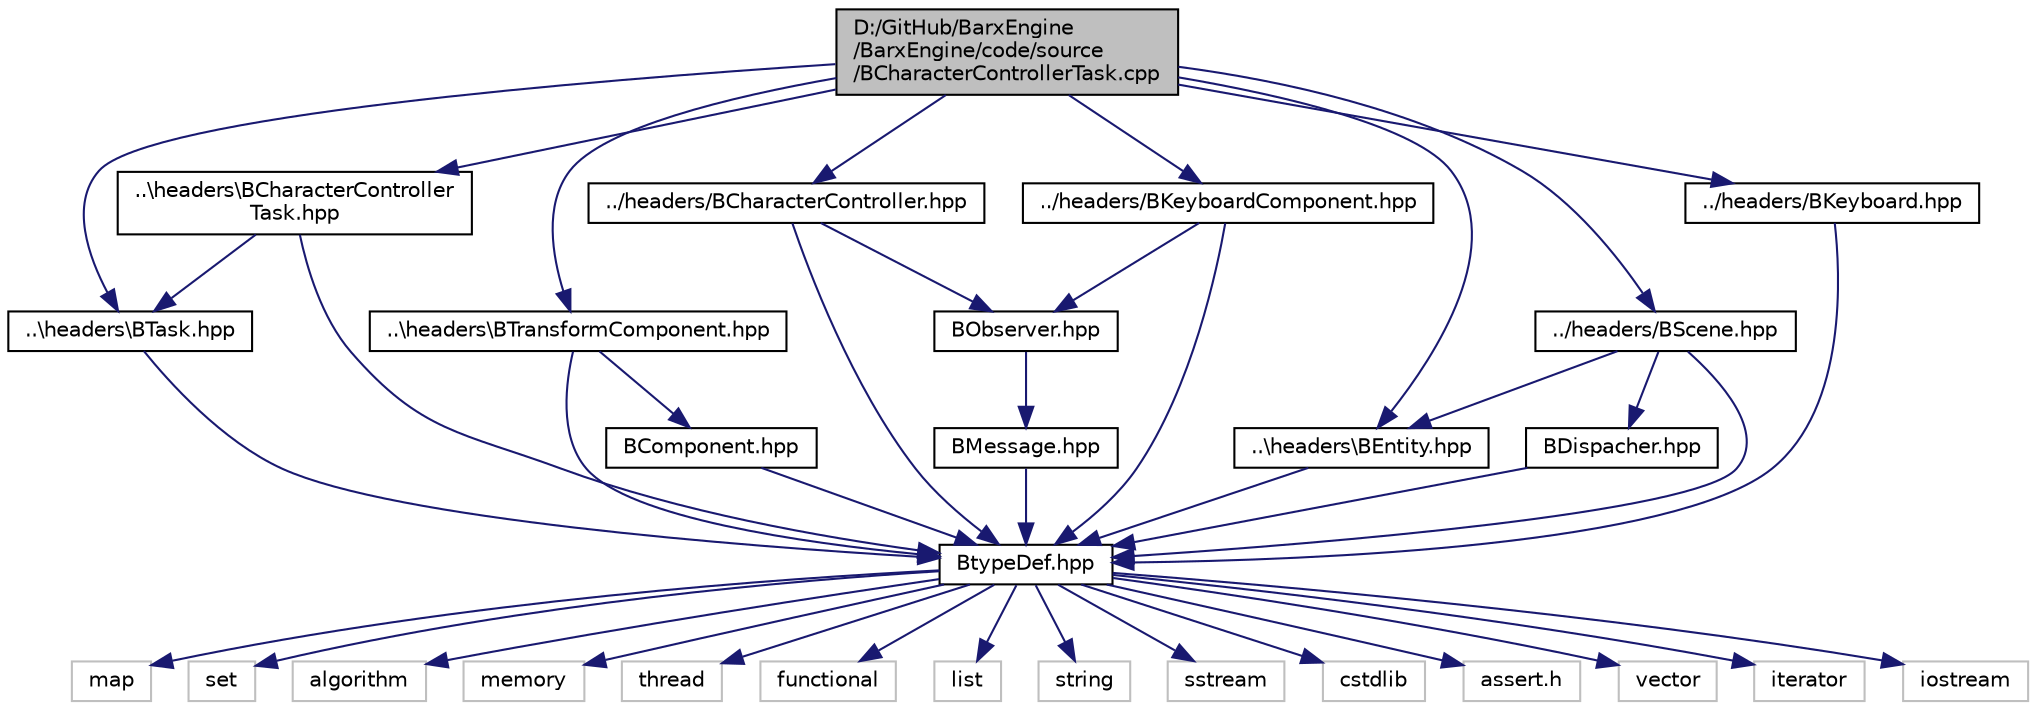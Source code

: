 digraph "D:/GitHub/BarxEngine/BarxEngine/code/source/BCharacterControllerTask.cpp"
{
 // LATEX_PDF_SIZE
  edge [fontname="Helvetica",fontsize="10",labelfontname="Helvetica",labelfontsize="10"];
  node [fontname="Helvetica",fontsize="10",shape=record];
  Node1 [label="D:/GitHub/BarxEngine\l/BarxEngine/code/source\l/BCharacterControllerTask.cpp",height=0.2,width=0.4,color="black", fillcolor="grey75", style="filled", fontcolor="black",tooltip=" "];
  Node1 -> Node2 [color="midnightblue",fontsize="10",style="solid",fontname="Helvetica"];
  Node2 [label="..\\headers\\BTask.hpp",height=0.2,width=0.4,color="black", fillcolor="white", style="filled",URL="$_b_task_8hpp.html",tooltip=" "];
  Node2 -> Node3 [color="midnightblue",fontsize="10",style="solid",fontname="Helvetica"];
  Node3 [label="BtypeDef.hpp",height=0.2,width=0.4,color="black", fillcolor="white", style="filled",URL="$_btype_def_8hpp.html",tooltip=" "];
  Node3 -> Node4 [color="midnightblue",fontsize="10",style="solid",fontname="Helvetica"];
  Node4 [label="map",height=0.2,width=0.4,color="grey75", fillcolor="white", style="filled",tooltip=" "];
  Node3 -> Node5 [color="midnightblue",fontsize="10",style="solid",fontname="Helvetica"];
  Node5 [label="set",height=0.2,width=0.4,color="grey75", fillcolor="white", style="filled",tooltip=" "];
  Node3 -> Node6 [color="midnightblue",fontsize="10",style="solid",fontname="Helvetica"];
  Node6 [label="algorithm",height=0.2,width=0.4,color="grey75", fillcolor="white", style="filled",tooltip=" "];
  Node3 -> Node7 [color="midnightblue",fontsize="10",style="solid",fontname="Helvetica"];
  Node7 [label="memory",height=0.2,width=0.4,color="grey75", fillcolor="white", style="filled",tooltip=" "];
  Node3 -> Node8 [color="midnightblue",fontsize="10",style="solid",fontname="Helvetica"];
  Node8 [label="thread",height=0.2,width=0.4,color="grey75", fillcolor="white", style="filled",tooltip=" "];
  Node3 -> Node9 [color="midnightblue",fontsize="10",style="solid",fontname="Helvetica"];
  Node9 [label="functional",height=0.2,width=0.4,color="grey75", fillcolor="white", style="filled",tooltip=" "];
  Node3 -> Node10 [color="midnightblue",fontsize="10",style="solid",fontname="Helvetica"];
  Node10 [label="list",height=0.2,width=0.4,color="grey75", fillcolor="white", style="filled",tooltip=" "];
  Node3 -> Node11 [color="midnightblue",fontsize="10",style="solid",fontname="Helvetica"];
  Node11 [label="string",height=0.2,width=0.4,color="grey75", fillcolor="white", style="filled",tooltip=" "];
  Node3 -> Node12 [color="midnightblue",fontsize="10",style="solid",fontname="Helvetica"];
  Node12 [label="sstream",height=0.2,width=0.4,color="grey75", fillcolor="white", style="filled",tooltip=" "];
  Node3 -> Node13 [color="midnightblue",fontsize="10",style="solid",fontname="Helvetica"];
  Node13 [label="cstdlib",height=0.2,width=0.4,color="grey75", fillcolor="white", style="filled",tooltip=" "];
  Node3 -> Node14 [color="midnightblue",fontsize="10",style="solid",fontname="Helvetica"];
  Node14 [label="assert.h",height=0.2,width=0.4,color="grey75", fillcolor="white", style="filled",tooltip=" "];
  Node3 -> Node15 [color="midnightblue",fontsize="10",style="solid",fontname="Helvetica"];
  Node15 [label="vector",height=0.2,width=0.4,color="grey75", fillcolor="white", style="filled",tooltip=" "];
  Node3 -> Node16 [color="midnightblue",fontsize="10",style="solid",fontname="Helvetica"];
  Node16 [label="iterator",height=0.2,width=0.4,color="grey75", fillcolor="white", style="filled",tooltip=" "];
  Node3 -> Node17 [color="midnightblue",fontsize="10",style="solid",fontname="Helvetica"];
  Node17 [label="iostream",height=0.2,width=0.4,color="grey75", fillcolor="white", style="filled",tooltip=" "];
  Node1 -> Node18 [color="midnightblue",fontsize="10",style="solid",fontname="Helvetica"];
  Node18 [label="..\\headers\\BCharacterController\lTask.hpp",height=0.2,width=0.4,color="black", fillcolor="white", style="filled",URL="$_b_character_controller_task_8hpp.html",tooltip=" "];
  Node18 -> Node3 [color="midnightblue",fontsize="10",style="solid",fontname="Helvetica"];
  Node18 -> Node2 [color="midnightblue",fontsize="10",style="solid",fontname="Helvetica"];
  Node1 -> Node19 [color="midnightblue",fontsize="10",style="solid",fontname="Helvetica"];
  Node19 [label="..\\headers\\BEntity.hpp",height=0.2,width=0.4,color="black", fillcolor="white", style="filled",URL="$_b_entity_8hpp.html",tooltip=" "];
  Node19 -> Node3 [color="midnightblue",fontsize="10",style="solid",fontname="Helvetica"];
  Node1 -> Node20 [color="midnightblue",fontsize="10",style="solid",fontname="Helvetica"];
  Node20 [label="..\\headers\\BTransformComponent.hpp",height=0.2,width=0.4,color="black", fillcolor="white", style="filled",URL="$_b_transform_component_8hpp.html",tooltip=" "];
  Node20 -> Node3 [color="midnightblue",fontsize="10",style="solid",fontname="Helvetica"];
  Node20 -> Node21 [color="midnightblue",fontsize="10",style="solid",fontname="Helvetica"];
  Node21 [label="BComponent.hpp",height=0.2,width=0.4,color="black", fillcolor="white", style="filled",URL="$_b_component_8hpp.html",tooltip=" "];
  Node21 -> Node3 [color="midnightblue",fontsize="10",style="solid",fontname="Helvetica"];
  Node1 -> Node22 [color="midnightblue",fontsize="10",style="solid",fontname="Helvetica"];
  Node22 [label="../headers/BCharacterController.hpp",height=0.2,width=0.4,color="black", fillcolor="white", style="filled",URL="$_b_character_controller_8hpp.html",tooltip=" "];
  Node22 -> Node3 [color="midnightblue",fontsize="10",style="solid",fontname="Helvetica"];
  Node22 -> Node23 [color="midnightblue",fontsize="10",style="solid",fontname="Helvetica"];
  Node23 [label="BObserver.hpp",height=0.2,width=0.4,color="black", fillcolor="white", style="filled",URL="$_b_observer_8hpp.html",tooltip=" "];
  Node23 -> Node24 [color="midnightblue",fontsize="10",style="solid",fontname="Helvetica"];
  Node24 [label="BMessage.hpp",height=0.2,width=0.4,color="black", fillcolor="white", style="filled",URL="$_b_message_8hpp.html",tooltip=" "];
  Node24 -> Node3 [color="midnightblue",fontsize="10",style="solid",fontname="Helvetica"];
  Node1 -> Node25 [color="midnightblue",fontsize="10",style="solid",fontname="Helvetica"];
  Node25 [label="../headers/BKeyboardComponent.hpp",height=0.2,width=0.4,color="black", fillcolor="white", style="filled",URL="$_b_keyboard_component_8hpp.html",tooltip=" "];
  Node25 -> Node3 [color="midnightblue",fontsize="10",style="solid",fontname="Helvetica"];
  Node25 -> Node23 [color="midnightblue",fontsize="10",style="solid",fontname="Helvetica"];
  Node1 -> Node26 [color="midnightblue",fontsize="10",style="solid",fontname="Helvetica"];
  Node26 [label="../headers/BScene.hpp",height=0.2,width=0.4,color="black", fillcolor="white", style="filled",URL="$_b_scene_8hpp.html",tooltip=" "];
  Node26 -> Node3 [color="midnightblue",fontsize="10",style="solid",fontname="Helvetica"];
  Node26 -> Node19 [color="midnightblue",fontsize="10",style="solid",fontname="Helvetica"];
  Node26 -> Node27 [color="midnightblue",fontsize="10",style="solid",fontname="Helvetica"];
  Node27 [label="BDispacher.hpp",height=0.2,width=0.4,color="black", fillcolor="white", style="filled",URL="$_b_dispacher_8hpp.html",tooltip=" "];
  Node27 -> Node3 [color="midnightblue",fontsize="10",style="solid",fontname="Helvetica"];
  Node1 -> Node28 [color="midnightblue",fontsize="10",style="solid",fontname="Helvetica"];
  Node28 [label="../headers/BKeyboard.hpp",height=0.2,width=0.4,color="black", fillcolor="white", style="filled",URL="$_b_keyboard_8hpp.html",tooltip=" "];
  Node28 -> Node3 [color="midnightblue",fontsize="10",style="solid",fontname="Helvetica"];
}
